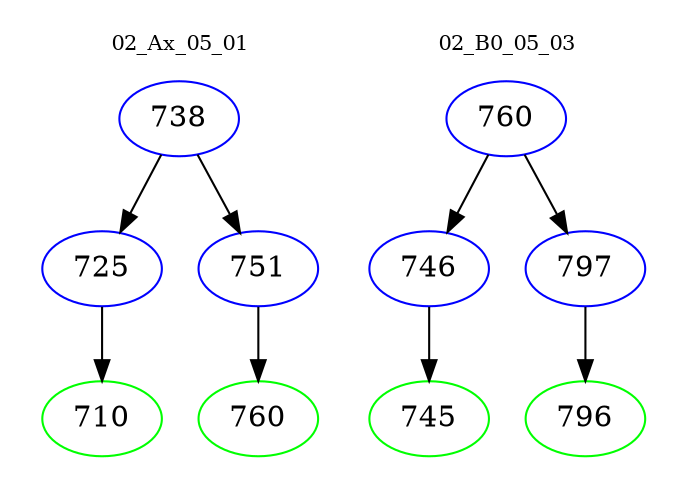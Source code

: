 digraph{
subgraph cluster_0 {
color = white
label = "02_Ax_05_01";
fontsize=10;
T0_738 [label="738", color="blue"]
T0_738 -> T0_725 [color="black"]
T0_725 [label="725", color="blue"]
T0_725 -> T0_710 [color="black"]
T0_710 [label="710", color="green"]
T0_738 -> T0_751 [color="black"]
T0_751 [label="751", color="blue"]
T0_751 -> T0_760 [color="black"]
T0_760 [label="760", color="green"]
}
subgraph cluster_1 {
color = white
label = "02_B0_05_03";
fontsize=10;
T1_760 [label="760", color="blue"]
T1_760 -> T1_746 [color="black"]
T1_746 [label="746", color="blue"]
T1_746 -> T1_745 [color="black"]
T1_745 [label="745", color="green"]
T1_760 -> T1_797 [color="black"]
T1_797 [label="797", color="blue"]
T1_797 -> T1_796 [color="black"]
T1_796 [label="796", color="green"]
}
}
